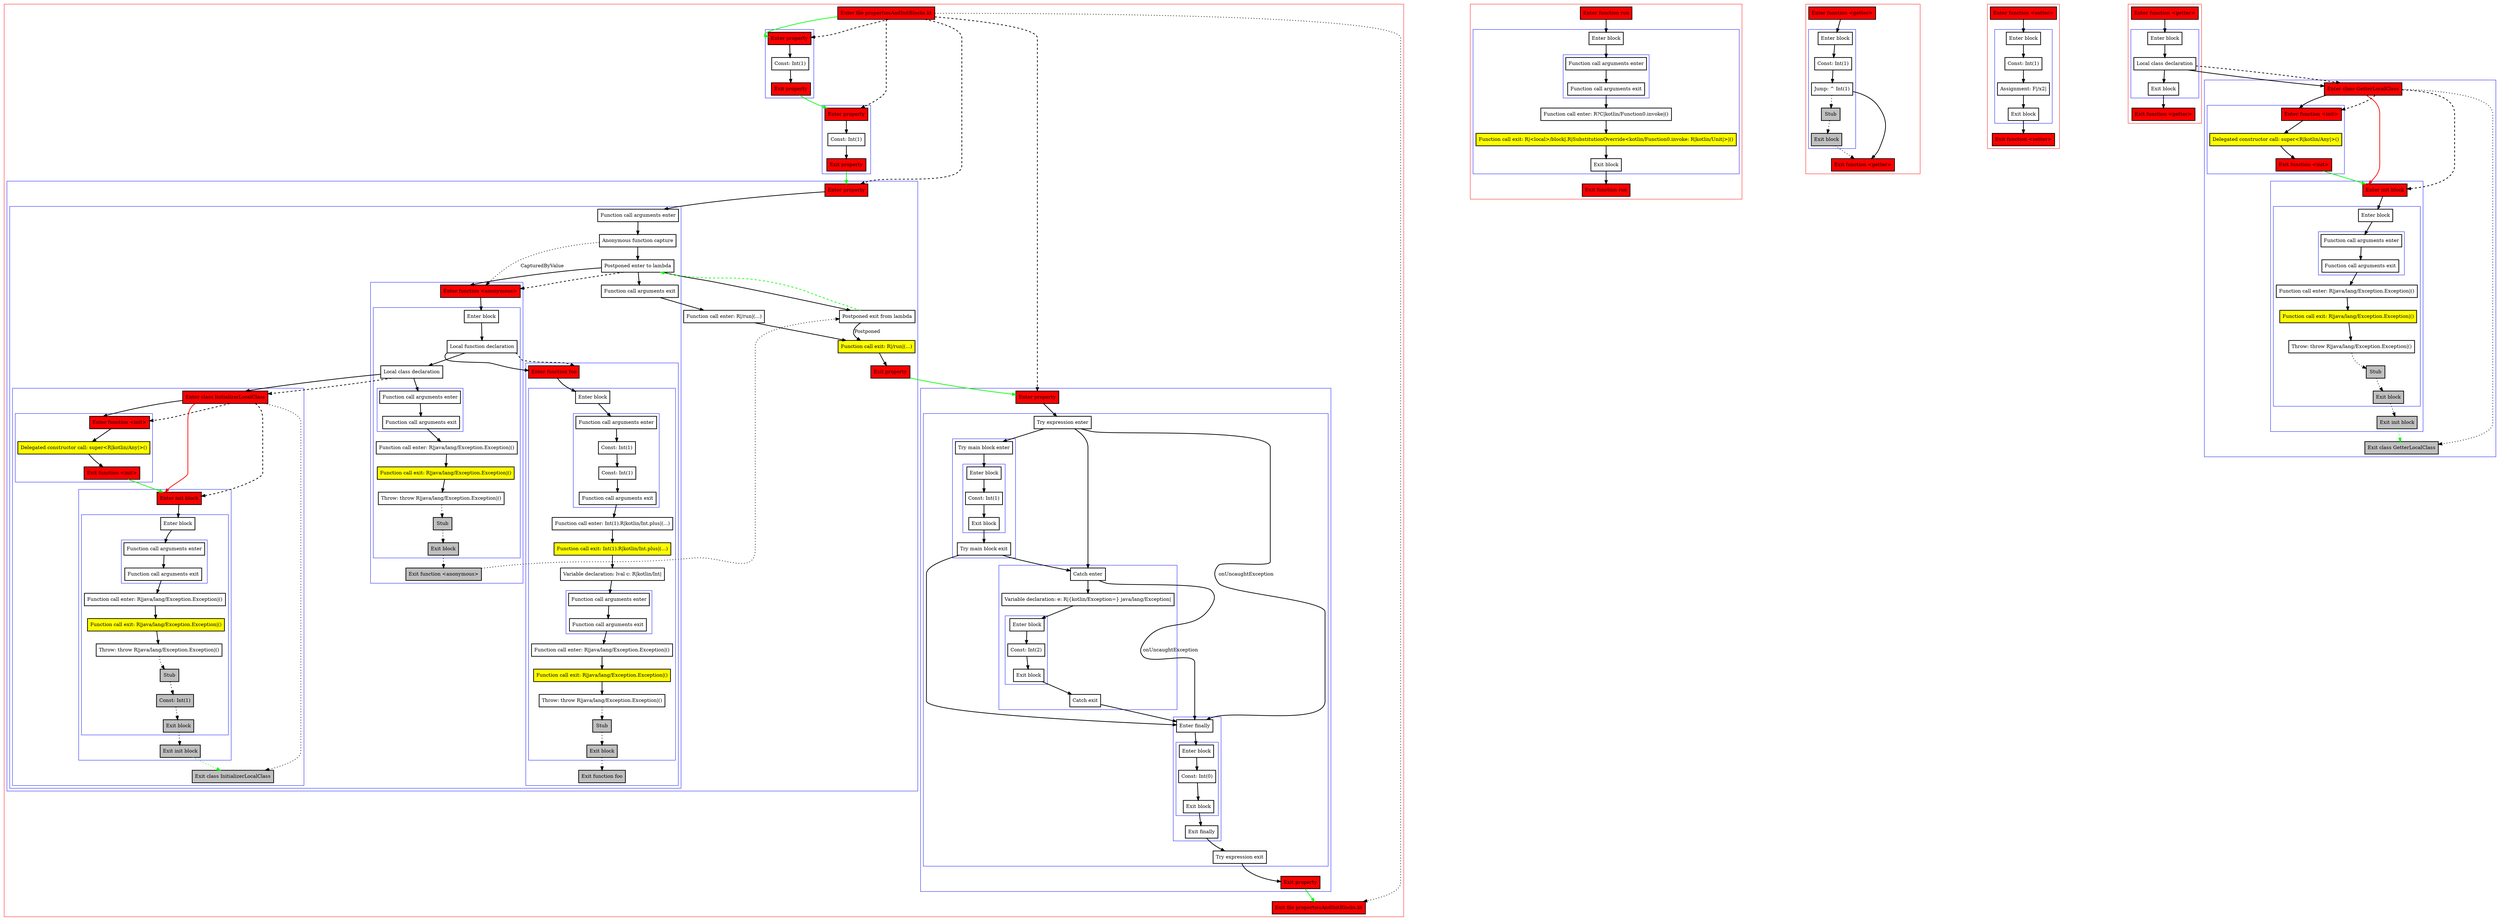 digraph propertiesAndInitBlocks_kt {
    graph [nodesep=3]
    node [shape=box penwidth=2]
    edge [penwidth=2]

    subgraph cluster_0 {
        color=red
        0 [label="Enter file propertiesAndInitBlocks.kt" style="filled" fillcolor=red];
        subgraph cluster_1 {
            color=blue
            1 [label="Enter property" style="filled" fillcolor=red];
            2 [label="Const: Int(1)"];
            3 [label="Exit property" style="filled" fillcolor=red];
        }
        subgraph cluster_2 {
            color=blue
            4 [label="Enter property" style="filled" fillcolor=red];
            5 [label="Const: Int(1)"];
            6 [label="Exit property" style="filled" fillcolor=red];
        }
        subgraph cluster_3 {
            color=blue
            7 [label="Enter property" style="filled" fillcolor=red];
            subgraph cluster_4 {
                color=blue
                8 [label="Function call arguments enter"];
                9 [label="Anonymous function capture"];
                10 [label="Postponed enter to lambda"];
                subgraph cluster_5 {
                    color=blue
                    11 [label="Enter function <anonymous>" style="filled" fillcolor=red];
                    subgraph cluster_6 {
                        color=blue
                        12 [label="Enter block"];
                        13 [label="Local function declaration"];
                        14 [label="Local class declaration"];
                        subgraph cluster_7 {
                            color=blue
                            15 [label="Function call arguments enter"];
                            16 [label="Function call arguments exit"];
                        }
                        17 [label="Function call enter: R|java/lang/Exception.Exception|()"];
                        18 [label="Function call exit: R|java/lang/Exception.Exception|()" style="filled" fillcolor=yellow];
                        19 [label="Throw: throw R|java/lang/Exception.Exception|()"];
                        20 [label="Stub" style="filled" fillcolor=gray];
                        21 [label="Exit block" style="filled" fillcolor=gray];
                    }
                    22 [label="Exit function <anonymous>" style="filled" fillcolor=gray];
                }
                subgraph cluster_8 {
                    color=blue
                    23 [label="Enter class InitializerLocalClass" style="filled" fillcolor=red];
                    subgraph cluster_9 {
                        color=blue
                        24 [label="Enter function <init>" style="filled" fillcolor=red];
                        25 [label="Delegated constructor call: super<R|kotlin/Any|>()" style="filled" fillcolor=yellow];
                        26 [label="Exit function <init>" style="filled" fillcolor=red];
                    }
                    subgraph cluster_10 {
                        color=blue
                        27 [label="Enter init block" style="filled" fillcolor=red];
                        subgraph cluster_11 {
                            color=blue
                            28 [label="Enter block"];
                            subgraph cluster_12 {
                                color=blue
                                29 [label="Function call arguments enter"];
                                30 [label="Function call arguments exit"];
                            }
                            31 [label="Function call enter: R|java/lang/Exception.Exception|()"];
                            32 [label="Function call exit: R|java/lang/Exception.Exception|()" style="filled" fillcolor=yellow];
                            33 [label="Throw: throw R|java/lang/Exception.Exception|()"];
                            34 [label="Stub" style="filled" fillcolor=gray];
                            35 [label="Const: Int(1)" style="filled" fillcolor=gray];
                            36 [label="Exit block" style="filled" fillcolor=gray];
                        }
                        37 [label="Exit init block" style="filled" fillcolor=gray];
                    }
                    38 [label="Exit class InitializerLocalClass" style="filled" fillcolor=gray];
                }
                subgraph cluster_13 {
                    color=blue
                    39 [label="Enter function foo" style="filled" fillcolor=red];
                    subgraph cluster_14 {
                        color=blue
                        40 [label="Enter block"];
                        subgraph cluster_15 {
                            color=blue
                            41 [label="Function call arguments enter"];
                            42 [label="Const: Int(1)"];
                            43 [label="Const: Int(1)"];
                            44 [label="Function call arguments exit"];
                        }
                        45 [label="Function call enter: Int(1).R|kotlin/Int.plus|(...)"];
                        46 [label="Function call exit: Int(1).R|kotlin/Int.plus|(...)" style="filled" fillcolor=yellow];
                        47 [label="Variable declaration: lval c: R|kotlin/Int|"];
                        subgraph cluster_16 {
                            color=blue
                            48 [label="Function call arguments enter"];
                            49 [label="Function call arguments exit"];
                        }
                        50 [label="Function call enter: R|java/lang/Exception.Exception|()"];
                        51 [label="Function call exit: R|java/lang/Exception.Exception|()" style="filled" fillcolor=yellow];
                        52 [label="Throw: throw R|java/lang/Exception.Exception|()"];
                        53 [label="Stub" style="filled" fillcolor=gray];
                        54 [label="Exit block" style="filled" fillcolor=gray];
                    }
                    55 [label="Exit function foo" style="filled" fillcolor=gray];
                }
                56 [label="Function call arguments exit"];
            }
            57 [label="Function call enter: R|/run|(...)"];
            58 [label="Postponed exit from lambda"];
            59 [label="Function call exit: R|/run|(...)" style="filled" fillcolor=yellow];
            60 [label="Exit property" style="filled" fillcolor=red];
        }
        subgraph cluster_17 {
            color=blue
            61 [label="Enter property" style="filled" fillcolor=red];
            subgraph cluster_18 {
                color=blue
                62 [label="Try expression enter"];
                subgraph cluster_19 {
                    color=blue
                    63 [label="Try main block enter"];
                    subgraph cluster_20 {
                        color=blue
                        64 [label="Enter block"];
                        65 [label="Const: Int(1)"];
                        66 [label="Exit block"];
                    }
                    67 [label="Try main block exit"];
                }
                subgraph cluster_21 {
                    color=blue
                    68 [label="Catch enter"];
                    69 [label="Variable declaration: e: R|{kotlin/Exception=} java/lang/Exception|"];
                    subgraph cluster_22 {
                        color=blue
                        70 [label="Enter block"];
                        71 [label="Const: Int(2)"];
                        72 [label="Exit block"];
                    }
                    73 [label="Catch exit"];
                }
                subgraph cluster_23 {
                    color=blue
                    74 [label="Enter finally"];
                    subgraph cluster_24 {
                        color=blue
                        75 [label="Enter block"];
                        76 [label="Const: Int(0)"];
                        77 [label="Exit block"];
                    }
                    78 [label="Exit finally"];
                }
                79 [label="Try expression exit"];
            }
            80 [label="Exit property" style="filled" fillcolor=red];
        }
        81 [label="Exit file propertiesAndInitBlocks.kt" style="filled" fillcolor=red];
    }
    0 -> {1} [color=green];
    0 -> {81} [style=dotted];
    0 -> {1 4 7 61} [style=dashed];
    1 -> {2};
    2 -> {3};
    3 -> {4} [color=green];
    4 -> {5};
    5 -> {6};
    6 -> {7} [color=green];
    7 -> {8};
    8 -> {9};
    9 -> {10};
    9 -> {11} [style=dotted label="CapturedByValue"];
    10 -> {11 56 58};
    10 -> {11} [style=dashed];
    11 -> {12};
    12 -> {13};
    13 -> {14 39};
    13 -> {39} [style=dashed];
    14 -> {15 23};
    14 -> {23} [style=dashed];
    15 -> {16};
    16 -> {17};
    17 -> {18};
    18 -> {19};
    19 -> {20} [style=dotted];
    20 -> {21} [style=dotted];
    21 -> {22} [style=dotted];
    22 -> {58} [style=dotted];
    23 -> {24};
    23 -> {27} [color=red];
    23 -> {38} [style=dotted];
    23 -> {24 27} [style=dashed];
    24 -> {25};
    25 -> {26};
    26 -> {27} [color=green];
    27 -> {28};
    28 -> {29};
    29 -> {30};
    30 -> {31};
    31 -> {32};
    32 -> {33};
    33 -> {34} [style=dotted];
    34 -> {35} [style=dotted];
    35 -> {36} [style=dotted];
    36 -> {37} [style=dotted];
    37 -> {38} [color=green style=dotted];
    39 -> {40};
    40 -> {41};
    41 -> {42};
    42 -> {43};
    43 -> {44};
    44 -> {45};
    45 -> {46};
    46 -> {47};
    47 -> {48};
    48 -> {49};
    49 -> {50};
    50 -> {51};
    51 -> {52};
    52 -> {53} [style=dotted];
    53 -> {54} [style=dotted];
    54 -> {55} [style=dotted];
    56 -> {57};
    57 -> {59};
    58 -> {10} [color=green style=dashed];
    58 -> {59} [label="Postponed"];
    59 -> {60};
    60 -> {61} [color=green];
    61 -> {62};
    62 -> {63 68};
    62 -> {74} [label="onUncaughtException"];
    63 -> {64};
    64 -> {65};
    65 -> {66};
    66 -> {67};
    67 -> {68 74};
    68 -> {69};
    68 -> {74} [label="onUncaughtException"];
    69 -> {70};
    70 -> {71};
    71 -> {72};
    72 -> {73};
    73 -> {74};
    74 -> {75};
    75 -> {76};
    76 -> {77};
    77 -> {78};
    78 -> {79};
    79 -> {80};
    80 -> {81} [color=green];

    subgraph cluster_25 {
        color=red
        82 [label="Enter function run" style="filled" fillcolor=red];
        subgraph cluster_26 {
            color=blue
            83 [label="Enter block"];
            subgraph cluster_27 {
                color=blue
                84 [label="Function call arguments enter"];
                85 [label="Function call arguments exit"];
            }
            86 [label="Function call enter: R?C|kotlin/Function0.invoke|()"];
            87 [label="Function call exit: R|<local>/block|.R|SubstitutionOverride<kotlin/Function0.invoke: R|kotlin/Unit|>|()" style="filled" fillcolor=yellow];
            88 [label="Exit block"];
        }
        89 [label="Exit function run" style="filled" fillcolor=red];
    }
    82 -> {83};
    83 -> {84};
    84 -> {85};
    85 -> {86};
    86 -> {87};
    87 -> {88};
    88 -> {89};

    subgraph cluster_28 {
        color=red
        90 [label="Enter function <getter>" style="filled" fillcolor=red];
        subgraph cluster_29 {
            color=blue
            91 [label="Enter block"];
            92 [label="Const: Int(1)"];
            93 [label="Jump: ^ Int(1)"];
            94 [label="Stub" style="filled" fillcolor=gray];
            95 [label="Exit block" style="filled" fillcolor=gray];
        }
        96 [label="Exit function <getter>" style="filled" fillcolor=red];
    }
    90 -> {91};
    91 -> {92};
    92 -> {93};
    93 -> {96};
    93 -> {94} [style=dotted];
    94 -> {95} [style=dotted];
    95 -> {96} [style=dotted];

    subgraph cluster_30 {
        color=red
        97 [label="Enter function <setter>" style="filled" fillcolor=red];
        subgraph cluster_31 {
            color=blue
            98 [label="Enter block"];
            99 [label="Const: Int(1)"];
            100 [label="Assignment: F|/x2|"];
            101 [label="Exit block"];
        }
        102 [label="Exit function <setter>" style="filled" fillcolor=red];
    }
    97 -> {98};
    98 -> {99};
    99 -> {100};
    100 -> {101};
    101 -> {102};

    subgraph cluster_32 {
        color=red
        103 [label="Enter function <getter>" style="filled" fillcolor=red];
        subgraph cluster_33 {
            color=blue
            104 [label="Enter block"];
            105 [label="Local class declaration"];
            106 [label="Exit block"];
        }
        107 [label="Exit function <getter>" style="filled" fillcolor=red];
    }
    subgraph cluster_34 {
        color=blue
        108 [label="Enter class GetterLocalClass" style="filled" fillcolor=red];
        subgraph cluster_35 {
            color=blue
            109 [label="Enter function <init>" style="filled" fillcolor=red];
            110 [label="Delegated constructor call: super<R|kotlin/Any|>()" style="filled" fillcolor=yellow];
            111 [label="Exit function <init>" style="filled" fillcolor=red];
        }
        subgraph cluster_36 {
            color=blue
            112 [label="Enter init block" style="filled" fillcolor=red];
            subgraph cluster_37 {
                color=blue
                113 [label="Enter block"];
                subgraph cluster_38 {
                    color=blue
                    114 [label="Function call arguments enter"];
                    115 [label="Function call arguments exit"];
                }
                116 [label="Function call enter: R|java/lang/Exception.Exception|()"];
                117 [label="Function call exit: R|java/lang/Exception.Exception|()" style="filled" fillcolor=yellow];
                118 [label="Throw: throw R|java/lang/Exception.Exception|()"];
                119 [label="Stub" style="filled" fillcolor=gray];
                120 [label="Exit block" style="filled" fillcolor=gray];
            }
            121 [label="Exit init block" style="filled" fillcolor=gray];
        }
        122 [label="Exit class GetterLocalClass" style="filled" fillcolor=gray];
    }
    103 -> {104};
    104 -> {105};
    105 -> {106 108};
    105 -> {108} [style=dashed];
    106 -> {107};
    108 -> {109};
    108 -> {112} [color=red];
    108 -> {122} [style=dotted];
    108 -> {109 112} [style=dashed];
    109 -> {110};
    110 -> {111};
    111 -> {112} [color=green];
    112 -> {113};
    113 -> {114};
    114 -> {115};
    115 -> {116};
    116 -> {117};
    117 -> {118};
    118 -> {119} [style=dotted];
    119 -> {120} [style=dotted];
    120 -> {121} [style=dotted];
    121 -> {122} [color=green style=dotted];

}
